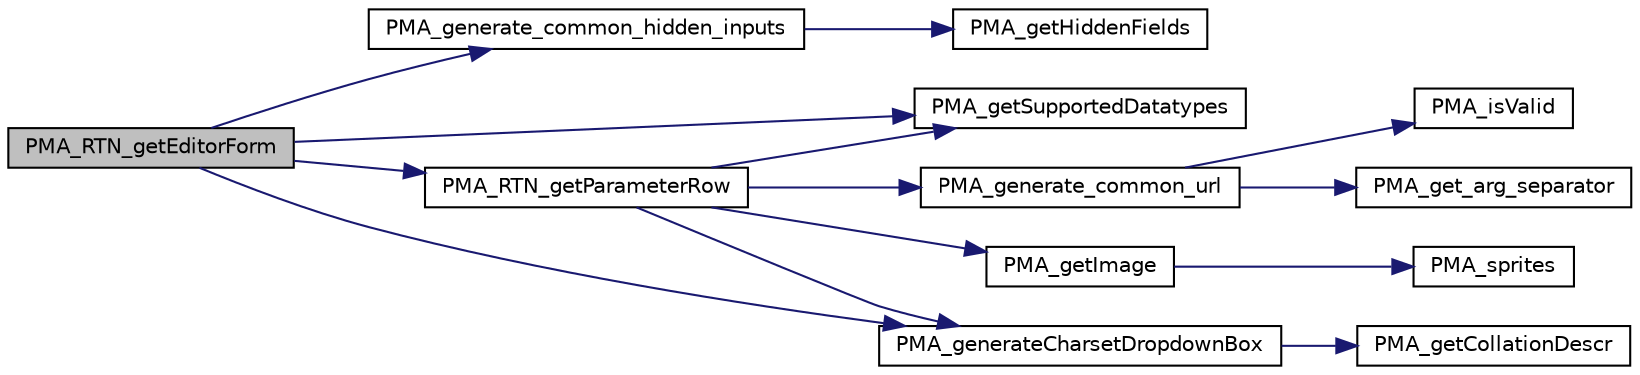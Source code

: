 digraph G
{
  edge [fontname="Helvetica",fontsize="10",labelfontname="Helvetica",labelfontsize="10"];
  node [fontname="Helvetica",fontsize="10",shape=record];
  rankdir="LR";
  Node1 [label="PMA_RTN_getEditorForm",height=0.2,width=0.4,color="black", fillcolor="grey75", style="filled" fontcolor="black"];
  Node1 -> Node2 [color="midnightblue",fontsize="10",style="solid",fontname="Helvetica"];
  Node2 [label="PMA_generate_common_hidden_inputs",height=0.2,width=0.4,color="black", fillcolor="white", style="filled",URL="$url__generating_8lib_8php.html#ad7326a27700edd06dee0217de194756b",tooltip="Generates text with hidden inputs."];
  Node2 -> Node3 [color="midnightblue",fontsize="10",style="solid",fontname="Helvetica"];
  Node3 [label="PMA_getHiddenFields",height=0.2,width=0.4,color="black", fillcolor="white", style="filled",URL="$url__generating_8lib_8php.html#a0db4559ded20b6cc869d37e4d5cc7dad",tooltip="create hidden form fields from array with name =&gt; value"];
  Node1 -> Node4 [color="midnightblue",fontsize="10",style="solid",fontname="Helvetica"];
  Node4 [label="PMA_RTN_getParameterRow",height=0.2,width=0.4,color="black", fillcolor="white", style="filled",URL="$rte__routines_8lib_8php.html#affd7429d12fc2620ad784ac45af5b0fc",tooltip="Creates one row for the parameter table used in the routine editor."];
  Node4 -> Node5 [color="midnightblue",fontsize="10",style="solid",fontname="Helvetica"];
  Node5 [label="PMA_getSupportedDatatypes",height=0.2,width=0.4,color="black", fillcolor="white", style="filled",URL="$common_8lib_8php.html#a36d5c04ac111a078ef9448d8a448bce5",tooltip="This function processes the datatypes supported by the DB, as specified in $cfg[&#39;ColumnTypes&#39;] and ei..."];
  Node4 -> Node6 [color="midnightblue",fontsize="10",style="solid",fontname="Helvetica"];
  Node6 [label="PMA_generate_common_url",height=0.2,width=0.4,color="black", fillcolor="white", style="filled",URL="$url__generating_8lib_8php.html#ad5c0cfef7cb600a158a1ef5fa321a094",tooltip="Generates text with URL parameters."];
  Node6 -> Node7 [color="midnightblue",fontsize="10",style="solid",fontname="Helvetica"];
  Node7 [label="PMA_isValid",height=0.2,width=0.4,color="black", fillcolor="white", style="filled",URL="$core_8lib_8php.html#a1b8fd01cdfbdfaac35e692fcdaaad700",tooltip="checks given $var against $type or $compare"];
  Node6 -> Node8 [color="midnightblue",fontsize="10",style="solid",fontname="Helvetica"];
  Node8 [label="PMA_get_arg_separator",height=0.2,width=0.4,color="black", fillcolor="white", style="filled",URL="$url__generating_8lib_8php.html#a4ba0b6653c22a19615683ab743c1b4e1",tooltip="Returns url separator."];
  Node4 -> Node9 [color="midnightblue",fontsize="10",style="solid",fontname="Helvetica"];
  Node9 [label="PMA_getImage",height=0.2,width=0.4,color="black", fillcolor="white", style="filled",URL="$common_8lib_8php.html#a54fdec9763bf305a5082d23a5d7d5957",tooltip="Returns an HTML IMG tag for a particular image from a theme, which may be an actual file or an icon f..."];
  Node9 -> Node10 [color="midnightblue",fontsize="10",style="solid",fontname="Helvetica"];
  Node10 [label="PMA_sprites",height=0.2,width=0.4,color="black", fillcolor="white", style="filled",URL="$original_2sprites_8lib_8php.html#adb1d24853efb54486657e2e22bd9755e"];
  Node4 -> Node11 [color="midnightblue",fontsize="10",style="solid",fontname="Helvetica"];
  Node11 [label="PMA_generateCharsetDropdownBox",height=0.2,width=0.4,color="black", fillcolor="white", style="filled",URL="$mysql__charsets_8lib_8php.html#a7fce7a93733d82ae5258d8076c32e021"];
  Node11 -> Node12 [color="midnightblue",fontsize="10",style="solid",fontname="Helvetica"];
  Node12 [label="PMA_getCollationDescr",height=0.2,width=0.4,color="black", fillcolor="white", style="filled",URL="$mysql__charsets_8lib_8php.html#a015d6b1b88a6c6f694dd1f96e267a338",tooltip="returns description for given collation"];
  Node1 -> Node5 [color="midnightblue",fontsize="10",style="solid",fontname="Helvetica"];
  Node1 -> Node11 [color="midnightblue",fontsize="10",style="solid",fontname="Helvetica"];
}
